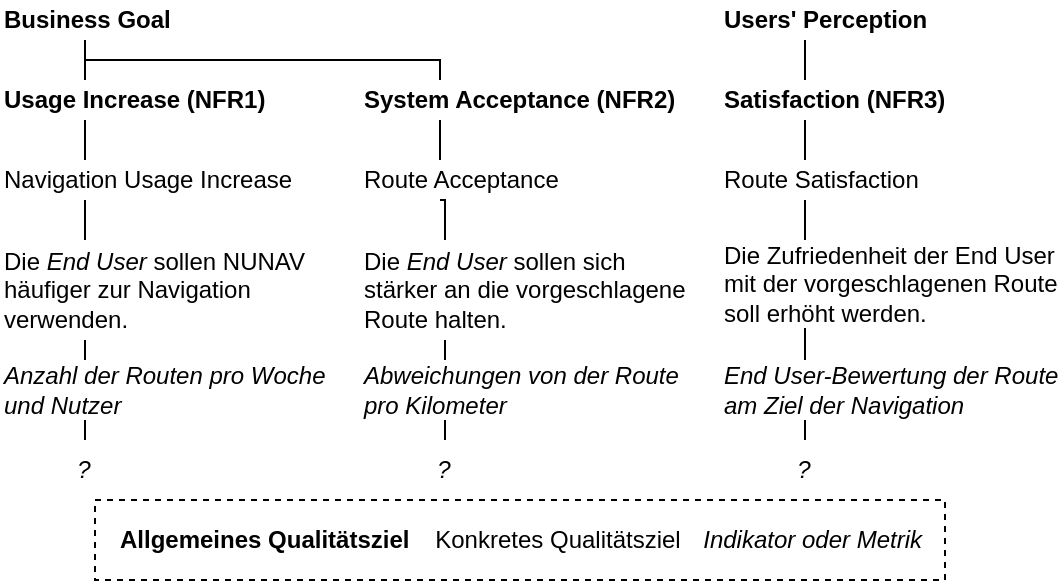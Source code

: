 <mxfile version="15.1.3" type="device"><diagram id="xbUQXwLGb0VArTBACj_G" name="Page-1"><mxGraphModel dx="763" dy="688" grid="1" gridSize="10" guides="1" tooltips="1" connect="1" arrows="1" fold="1" page="1" pageScale="1" pageWidth="1169" pageHeight="827" math="0" shadow="0"><root><mxCell id="0"/><mxCell id="1" parent="0"/><mxCell id="ftp5qUpsheQtbUtBXpzp-18" style="edgeStyle=orthogonalEdgeStyle;rounded=0;orthogonalLoop=1;jettySize=auto;html=1;exitX=0.25;exitY=1;exitDx=0;exitDy=0;entryX=0.25;entryY=0;entryDx=0;entryDy=0;endArrow=none;endFill=0;" parent="1" source="ftp5qUpsheQtbUtBXpzp-2" target="ftp5qUpsheQtbUtBXpzp-12" edge="1"><mxGeometry relative="1" as="geometry"/></mxCell><mxCell id="ftp5qUpsheQtbUtBXpzp-19" style="edgeStyle=orthogonalEdgeStyle;rounded=0;orthogonalLoop=1;jettySize=auto;html=1;exitX=0.25;exitY=1;exitDx=0;exitDy=0;entryX=0.25;entryY=0;entryDx=0;entryDy=0;endArrow=none;endFill=0;" parent="1" source="ftp5qUpsheQtbUtBXpzp-2" target="ftp5qUpsheQtbUtBXpzp-3" edge="1"><mxGeometry relative="1" as="geometry"><Array as="points"><mxPoint x="442" y="300"/><mxPoint x="620" y="300"/></Array></mxGeometry></mxCell><mxCell id="ftp5qUpsheQtbUtBXpzp-2" value="Business Goal" style="text;html=1;strokeColor=none;fillColor=none;align=left;verticalAlign=middle;whiteSpace=wrap;rounded=0;fontStyle=1" parent="1" vertex="1"><mxGeometry x="400" y="270" width="170" height="20" as="geometry"/></mxCell><mxCell id="ftp5qUpsheQtbUtBXpzp-8" style="edgeStyle=orthogonalEdgeStyle;rounded=0;orthogonalLoop=1;jettySize=auto;html=1;exitX=0.25;exitY=1;exitDx=0;exitDy=0;entryX=0.25;entryY=0;entryDx=0;entryDy=0;endArrow=none;endFill=0;" parent="1" source="ftp5qUpsheQtbUtBXpzp-3" target="ftp5qUpsheQtbUtBXpzp-4" edge="1"><mxGeometry relative="1" as="geometry"/></mxCell><mxCell id="ftp5qUpsheQtbUtBXpzp-3" value="System Acceptance (NFR2)" style="text;html=1;strokeColor=none;fillColor=none;align=left;verticalAlign=middle;whiteSpace=wrap;rounded=0;fontStyle=1" parent="1" vertex="1"><mxGeometry x="580" y="310" width="160" height="20" as="geometry"/></mxCell><mxCell id="ftp5qUpsheQtbUtBXpzp-9" style="edgeStyle=orthogonalEdgeStyle;rounded=0;orthogonalLoop=1;jettySize=auto;html=1;exitX=0.25;exitY=1;exitDx=0;exitDy=0;entryX=0.25;entryY=0;entryDx=0;entryDy=0;endArrow=none;endFill=0;" parent="1" source="ftp5qUpsheQtbUtBXpzp-4" target="ftp5qUpsheQtbUtBXpzp-5" edge="1"><mxGeometry relative="1" as="geometry"/></mxCell><mxCell id="ftp5qUpsheQtbUtBXpzp-4" value="Route Acceptance" style="text;html=1;strokeColor=none;fillColor=none;align=left;verticalAlign=middle;whiteSpace=wrap;rounded=0;fontStyle=0" parent="1" vertex="1"><mxGeometry x="580" y="350" width="160" height="20" as="geometry"/></mxCell><mxCell id="ftp5qUpsheQtbUtBXpzp-10" style="edgeStyle=orthogonalEdgeStyle;rounded=0;orthogonalLoop=1;jettySize=auto;html=1;exitX=0.25;exitY=1;exitDx=0;exitDy=0;entryX=0.25;entryY=0;entryDx=0;entryDy=0;endArrow=none;endFill=0;" parent="1" source="ftp5qUpsheQtbUtBXpzp-5" target="ftp5qUpsheQtbUtBXpzp-6" edge="1"><mxGeometry relative="1" as="geometry"/></mxCell><mxCell id="ftp5qUpsheQtbUtBXpzp-5" value="&lt;span style=&quot;font-weight: normal&quot;&gt;Die &lt;i&gt;End User&lt;/i&gt; sollen sich stärker an die vorgeschlagene Route halten.&lt;/span&gt;" style="text;html=1;strokeColor=none;fillColor=none;align=left;verticalAlign=middle;whiteSpace=wrap;rounded=0;fontStyle=1" parent="1" vertex="1"><mxGeometry x="580" y="390" width="170" height="50" as="geometry"/></mxCell><mxCell id="ftp5qUpsheQtbUtBXpzp-21" style="edgeStyle=orthogonalEdgeStyle;rounded=0;orthogonalLoop=1;jettySize=auto;html=1;exitX=0.25;exitY=1;exitDx=0;exitDy=0;endArrow=none;endFill=0;entryX=0.25;entryY=0;entryDx=0;entryDy=0;" parent="1" source="ftp5qUpsheQtbUtBXpzp-6" target="ftp5qUpsheQtbUtBXpzp-23" edge="1"><mxGeometry relative="1" as="geometry"><mxPoint x="689.724" y="490" as="targetPoint"/></mxGeometry></mxCell><mxCell id="ftp5qUpsheQtbUtBXpzp-6" value="&lt;span style=&quot;font-weight: 400&quot;&gt;&lt;i&gt;Abweichungen von der Route pro Kilometer&amp;nbsp;&lt;/i&gt;&lt;/span&gt;" style="text;html=1;strokeColor=none;fillColor=none;align=left;verticalAlign=middle;whiteSpace=wrap;rounded=0;fontStyle=1" parent="1" vertex="1"><mxGeometry x="580" y="450" width="170" height="30" as="geometry"/></mxCell><mxCell id="ftp5qUpsheQtbUtBXpzp-11" style="edgeStyle=orthogonalEdgeStyle;rounded=0;orthogonalLoop=1;jettySize=auto;html=1;exitX=0.25;exitY=1;exitDx=0;exitDy=0;entryX=0.25;entryY=0;entryDx=0;entryDy=0;endArrow=none;endFill=0;" parent="1" source="ftp5qUpsheQtbUtBXpzp-12" target="ftp5qUpsheQtbUtBXpzp-14" edge="1"><mxGeometry relative="1" as="geometry"/></mxCell><mxCell id="ftp5qUpsheQtbUtBXpzp-12" value="Usage Increase (NFR1)" style="text;html=1;strokeColor=none;fillColor=none;align=left;verticalAlign=middle;whiteSpace=wrap;rounded=0;fontStyle=1" parent="1" vertex="1"><mxGeometry x="400" y="310" width="170" height="20" as="geometry"/></mxCell><mxCell id="ftp5qUpsheQtbUtBXpzp-13" style="edgeStyle=orthogonalEdgeStyle;rounded=0;orthogonalLoop=1;jettySize=auto;html=1;exitX=0.25;exitY=1;exitDx=0;exitDy=0;entryX=0.25;entryY=0;entryDx=0;entryDy=0;endArrow=none;endFill=0;" parent="1" source="ftp5qUpsheQtbUtBXpzp-14" target="ftp5qUpsheQtbUtBXpzp-16" edge="1"><mxGeometry relative="1" as="geometry"/></mxCell><mxCell id="ftp5qUpsheQtbUtBXpzp-14" value="Navigation Usage Increase" style="text;html=1;strokeColor=none;fillColor=none;align=left;verticalAlign=middle;whiteSpace=wrap;rounded=0;fontStyle=0" parent="1" vertex="1"><mxGeometry x="400" y="350" width="170" height="20" as="geometry"/></mxCell><mxCell id="ftp5qUpsheQtbUtBXpzp-15" style="edgeStyle=orthogonalEdgeStyle;rounded=0;orthogonalLoop=1;jettySize=auto;html=1;exitX=0.25;exitY=1;exitDx=0;exitDy=0;entryX=0.25;entryY=0;entryDx=0;entryDy=0;endArrow=none;endFill=0;" parent="1" source="ftp5qUpsheQtbUtBXpzp-16" target="ftp5qUpsheQtbUtBXpzp-17" edge="1"><mxGeometry relative="1" as="geometry"/></mxCell><mxCell id="ftp5qUpsheQtbUtBXpzp-16" value="&lt;span style=&quot;font-weight: normal&quot;&gt;Die &lt;i&gt;End User&lt;/i&gt; sollen NUNAV häufiger zur Navigation verwenden.&lt;/span&gt;" style="text;html=1;strokeColor=none;fillColor=none;align=left;verticalAlign=middle;whiteSpace=wrap;rounded=0;fontStyle=1" parent="1" vertex="1"><mxGeometry x="400" y="390" width="170" height="50" as="geometry"/></mxCell><mxCell id="ftp5qUpsheQtbUtBXpzp-20" style="edgeStyle=orthogonalEdgeStyle;rounded=0;orthogonalLoop=1;jettySize=auto;html=1;exitX=0.25;exitY=1;exitDx=0;exitDy=0;endArrow=none;endFill=0;entryX=0.25;entryY=0;entryDx=0;entryDy=0;" parent="1" source="ftp5qUpsheQtbUtBXpzp-17" target="ftp5qUpsheQtbUtBXpzp-22" edge="1"><mxGeometry relative="1" as="geometry"><mxPoint x="459.724" y="490" as="targetPoint"/></mxGeometry></mxCell><mxCell id="ftp5qUpsheQtbUtBXpzp-17" value="&lt;span style=&quot;font-weight: 400&quot;&gt;&lt;i&gt;Anzahl der Routen pro Woche und Nutzer&lt;/i&gt;&lt;/span&gt;" style="text;html=1;strokeColor=none;fillColor=none;align=left;verticalAlign=middle;whiteSpace=wrap;rounded=0;fontStyle=1" parent="1" vertex="1"><mxGeometry x="400" y="450" width="170" height="30" as="geometry"/></mxCell><mxCell id="ftp5qUpsheQtbUtBXpzp-22" value="&lt;span style=&quot;font-weight: 400&quot;&gt;&lt;i&gt;&lt;span style=&quot;white-space: pre&quot;&gt;&#9;&lt;/span&gt;&amp;nbsp;&amp;nbsp;&amp;nbsp;?&lt;/i&gt;&lt;/span&gt;" style="text;html=1;strokeColor=none;fillColor=none;align=left;verticalAlign=middle;whiteSpace=wrap;rounded=0;fontStyle=1" parent="1" vertex="1"><mxGeometry x="400" y="490" width="170" height="30" as="geometry"/></mxCell><mxCell id="ftp5qUpsheQtbUtBXpzp-23" value="&lt;span style=&quot;font-weight: 400&quot;&gt;&lt;i&gt;&lt;span style=&quot;white-space: pre&quot;&gt;&#9;&lt;/span&gt;&amp;nbsp; &amp;nbsp;?&lt;/i&gt;&lt;/span&gt;" style="text;html=1;strokeColor=none;fillColor=none;align=left;verticalAlign=middle;whiteSpace=wrap;rounded=0;fontStyle=1" parent="1" vertex="1"><mxGeometry x="580" y="490" width="170" height="30" as="geometry"/></mxCell><mxCell id="ftp5qUpsheQtbUtBXpzp-24" style="edgeStyle=orthogonalEdgeStyle;rounded=0;orthogonalLoop=1;jettySize=auto;html=1;exitX=0.25;exitY=1;exitDx=0;exitDy=0;entryX=0.25;entryY=0;entryDx=0;entryDy=0;endArrow=none;endFill=0;" parent="1" source="ftp5qUpsheQtbUtBXpzp-25" target="ftp5qUpsheQtbUtBXpzp-27" edge="1"><mxGeometry relative="1" as="geometry"/></mxCell><mxCell id="ftp5qUpsheQtbUtBXpzp-25" value="Satisfaction (NFR3)" style="text;html=1;strokeColor=none;fillColor=none;align=left;verticalAlign=middle;whiteSpace=wrap;rounded=0;fontStyle=1" parent="1" vertex="1"><mxGeometry x="760" y="310" width="170" height="20" as="geometry"/></mxCell><mxCell id="ftp5qUpsheQtbUtBXpzp-26" style="edgeStyle=orthogonalEdgeStyle;rounded=0;orthogonalLoop=1;jettySize=auto;html=1;exitX=0.25;exitY=1;exitDx=0;exitDy=0;entryX=0.25;entryY=0;entryDx=0;entryDy=0;endArrow=none;endFill=0;" parent="1" source="ftp5qUpsheQtbUtBXpzp-27" target="ftp5qUpsheQtbUtBXpzp-29" edge="1"><mxGeometry relative="1" as="geometry"/></mxCell><mxCell id="ftp5qUpsheQtbUtBXpzp-27" value="Route Satisfaction" style="text;html=1;strokeColor=none;fillColor=none;align=left;verticalAlign=middle;whiteSpace=wrap;rounded=0;fontStyle=0" parent="1" vertex="1"><mxGeometry x="760" y="350" width="170" height="20" as="geometry"/></mxCell><mxCell id="ftp5qUpsheQtbUtBXpzp-28" style="edgeStyle=orthogonalEdgeStyle;rounded=0;orthogonalLoop=1;jettySize=auto;html=1;exitX=0.25;exitY=1;exitDx=0;exitDy=0;entryX=0.25;entryY=0;entryDx=0;entryDy=0;endArrow=none;endFill=0;" parent="1" source="ftp5qUpsheQtbUtBXpzp-29" target="ftp5qUpsheQtbUtBXpzp-31" edge="1"><mxGeometry relative="1" as="geometry"/></mxCell><mxCell id="ftp5qUpsheQtbUtBXpzp-29" value="&lt;span style=&quot;font-weight: 400&quot;&gt;Die Zufriedenheit der End User mit der vorgeschlagenen Route soll erhöht werden.&lt;/span&gt;" style="text;html=1;strokeColor=none;fillColor=none;align=left;verticalAlign=middle;whiteSpace=wrap;rounded=0;fontStyle=1" parent="1" vertex="1"><mxGeometry x="760" y="390" width="170" height="44" as="geometry"/></mxCell><mxCell id="ftp5qUpsheQtbUtBXpzp-30" style="edgeStyle=orthogonalEdgeStyle;rounded=0;orthogonalLoop=1;jettySize=auto;html=1;exitX=0.25;exitY=1;exitDx=0;exitDy=0;endArrow=none;endFill=0;entryX=0.25;entryY=0;entryDx=0;entryDy=0;" parent="1" source="ftp5qUpsheQtbUtBXpzp-31" target="ftp5qUpsheQtbUtBXpzp-32" edge="1"><mxGeometry relative="1" as="geometry"><mxPoint x="909.724" y="490" as="targetPoint"/></mxGeometry></mxCell><mxCell id="ftp5qUpsheQtbUtBXpzp-31" value="&lt;span style=&quot;font-weight: 400&quot;&gt;&lt;i&gt;End User-Bewertung der Route am Ziel der Navigation&lt;/i&gt;&lt;/span&gt;" style="text;html=1;strokeColor=none;fillColor=none;align=left;verticalAlign=middle;whiteSpace=wrap;rounded=0;fontStyle=1" parent="1" vertex="1"><mxGeometry x="760" y="450" width="170" height="30" as="geometry"/></mxCell><mxCell id="ftp5qUpsheQtbUtBXpzp-32" value="&lt;span style=&quot;font-weight: 400&quot;&gt;&lt;i&gt;&lt;span style=&quot;white-space: pre&quot;&gt;&#9;&lt;/span&gt;&amp;nbsp; &amp;nbsp;?&lt;/i&gt;&lt;/span&gt;" style="text;html=1;strokeColor=none;fillColor=none;align=left;verticalAlign=middle;whiteSpace=wrap;rounded=0;fontStyle=1" parent="1" vertex="1"><mxGeometry x="760" y="490" width="170" height="30" as="geometry"/></mxCell><mxCell id="ftp5qUpsheQtbUtBXpzp-34" style="edgeStyle=orthogonalEdgeStyle;rounded=0;orthogonalLoop=1;jettySize=auto;html=1;exitX=0.25;exitY=1;exitDx=0;exitDy=0;entryX=0.25;entryY=0;entryDx=0;entryDy=0;endArrow=none;endFill=0;" parent="1" source="ftp5qUpsheQtbUtBXpzp-33" target="ftp5qUpsheQtbUtBXpzp-25" edge="1"><mxGeometry relative="1" as="geometry"/></mxCell><mxCell id="ftp5qUpsheQtbUtBXpzp-33" value="Users' Perception" style="text;html=1;strokeColor=none;fillColor=none;align=left;verticalAlign=middle;whiteSpace=wrap;rounded=0;fontStyle=1" parent="1" vertex="1"><mxGeometry x="760" y="270" width="170" height="20" as="geometry"/></mxCell><mxCell id="h2nDN5dbADDSnwK2iUkj-14" value="" style="group" vertex="1" connectable="0" parent="1"><mxGeometry x="447.5" y="520" width="425" height="40" as="geometry"/></mxCell><mxCell id="h2nDN5dbADDSnwK2iUkj-2" value="" style="rounded=0;whiteSpace=wrap;html=1;dashed=1;fontFamily=Times New Roman;fillColor=none;fontSize=11;" vertex="1" parent="h2nDN5dbADDSnwK2iUkj-14"><mxGeometry width="425" height="40" as="geometry"/></mxCell><mxCell id="h2nDN5dbADDSnwK2iUkj-7" value="Allgemeines Qualitätsziel" style="text;html=1;strokeColor=none;fillColor=none;align=left;verticalAlign=middle;whiteSpace=wrap;rounded=0;fontStyle=1" vertex="1" parent="h2nDN5dbADDSnwK2iUkj-14"><mxGeometry x="10" y="10" width="150" height="20" as="geometry"/></mxCell><mxCell id="h2nDN5dbADDSnwK2iUkj-8" value="Konkretes Qualitätsziel" style="text;html=1;strokeColor=none;fillColor=none;align=center;verticalAlign=middle;whiteSpace=wrap;rounded=0;fontStyle=0" vertex="1" parent="h2nDN5dbADDSnwK2iUkj-14"><mxGeometry x="167.12" y="10" width="127.88" height="20" as="geometry"/></mxCell><mxCell id="h2nDN5dbADDSnwK2iUkj-13" value="&lt;span style=&quot;font-weight: 400&quot;&gt;&lt;i&gt;Indikator oder Metrik&lt;/i&gt;&lt;/span&gt;" style="text;html=1;strokeColor=none;fillColor=none;align=right;verticalAlign=middle;whiteSpace=wrap;rounded=0;fontStyle=1" vertex="1" parent="h2nDN5dbADDSnwK2iUkj-14"><mxGeometry x="295" y="5" width="120" height="30" as="geometry"/></mxCell></root></mxGraphModel></diagram></mxfile>